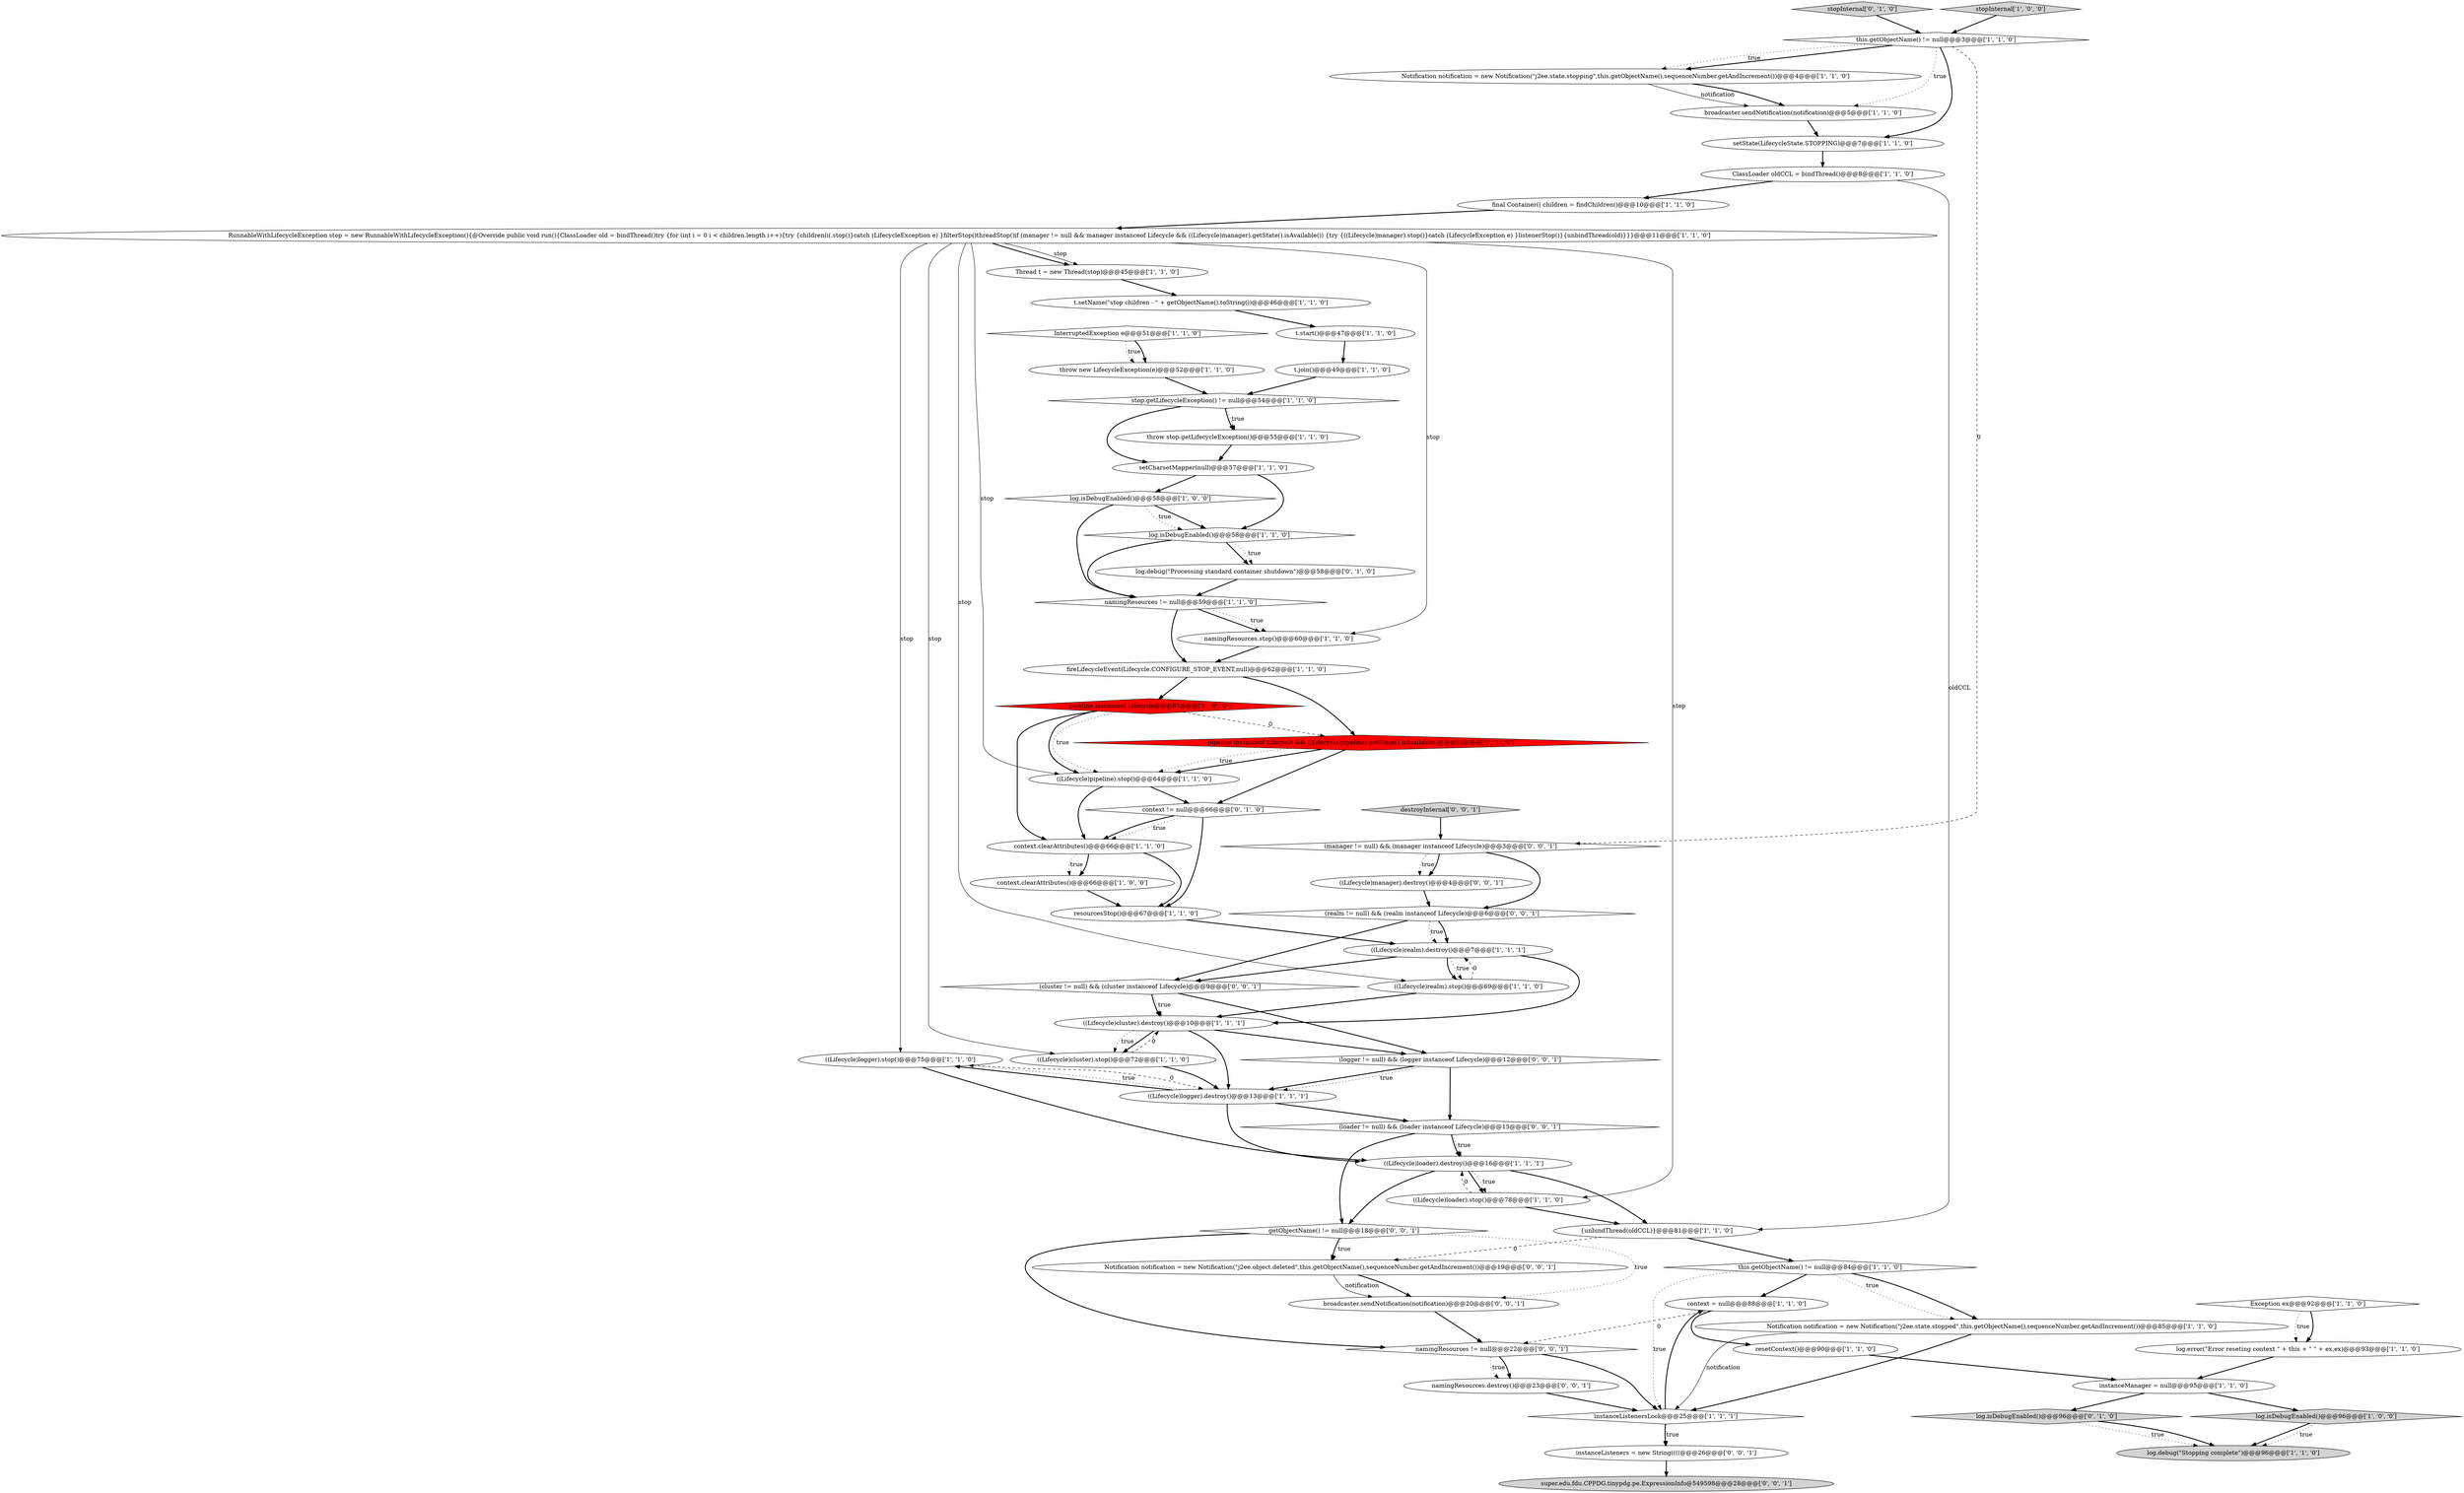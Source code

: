 digraph {
39 [style = filled, label = "log.error(\"Error reseting context \" + this + \" \" + ex,ex)@@@93@@@['1', '1', '0']", fillcolor = white, shape = ellipse image = "AAA0AAABBB1BBB"];
7 [style = filled, label = "((Lifecycle)logger).destroy()@@@13@@@['1', '1', '1']", fillcolor = white, shape = ellipse image = "AAA0AAABBB1BBB"];
23 [style = filled, label = "log.isDebugEnabled()@@@58@@@['1', '0', '0']", fillcolor = white, shape = diamond image = "AAA0AAABBB1BBB"];
30 [style = filled, label = "RunnableWithLifecycleException stop = new RunnableWithLifecycleException(){@Override public void run(){ClassLoader old = bindThread()try {for (int i = 0 i < children.length i++){try {children(i(.stop()}catch (LifecycleException e) }filterStop()threadStop()if (manager != null && manager instanceof Lifecycle && ((Lifecycle)manager).getState().isAvailable()) {try {((Lifecycle)manager).stop()}catch (LifecycleException e) }listenerStop()}{unbindThread(old)}}}@@@11@@@['1', '1', '0']", fillcolor = white, shape = ellipse image = "AAA0AAABBB1BBB"];
22 [style = filled, label = "((Lifecycle)realm).destroy()@@@7@@@['1', '1', '1']", fillcolor = white, shape = ellipse image = "AAA0AAABBB1BBB"];
51 [style = filled, label = "(cluster != null) && (cluster instanceof Lifecycle)@@@9@@@['0', '0', '1']", fillcolor = white, shape = diamond image = "AAA0AAABBB3BBB"];
12 [style = filled, label = "context.clearAttributes()@@@66@@@['1', '0', '0']", fillcolor = white, shape = ellipse image = "AAA0AAABBB1BBB"];
46 [style = filled, label = "log.isDebugEnabled()@@@96@@@['0', '1', '0']", fillcolor = lightgray, shape = diamond image = "AAA0AAABBB2BBB"];
13 [style = filled, label = "context.clearAttributes()@@@66@@@['1', '1', '0']", fillcolor = white, shape = ellipse image = "AAA0AAABBB1BBB"];
27 [style = filled, label = "ClassLoader oldCCL = bindThread()@@@8@@@['1', '1', '0']", fillcolor = white, shape = ellipse image = "AAA0AAABBB1BBB"];
0 [style = filled, label = "((Lifecycle)logger).stop()@@@75@@@['1', '1', '0']", fillcolor = white, shape = ellipse image = "AAA0AAABBB1BBB"];
61 [style = filled, label = "namingResources != null@@@22@@@['0', '0', '1']", fillcolor = white, shape = diamond image = "AAA0AAABBB3BBB"];
5 [style = filled, label = "t.start()@@@47@@@['1', '1', '0']", fillcolor = white, shape = ellipse image = "AAA0AAABBB1BBB"];
29 [style = filled, label = "this.getObjectName() != null@@@3@@@['1', '1', '0']", fillcolor = white, shape = diamond image = "AAA0AAABBB1BBB"];
28 [style = filled, label = "InterruptedException e@@@51@@@['1', '1', '0']", fillcolor = white, shape = diamond image = "AAA0AAABBB1BBB"];
43 [style = filled, label = "((Lifecycle)loader).stop()@@@78@@@['1', '1', '0']", fillcolor = white, shape = ellipse image = "AAA0AAABBB1BBB"];
59 [style = filled, label = "broadcaster.sendNotification(notification)@@@20@@@['0', '0', '1']", fillcolor = white, shape = ellipse image = "AAA0AAABBB3BBB"];
24 [style = filled, label = "Exception ex@@@92@@@['1', '1', '0']", fillcolor = white, shape = diamond image = "AAA0AAABBB1BBB"];
18 [style = filled, label = "stop.getLifecycleException() != null@@@54@@@['1', '1', '0']", fillcolor = white, shape = diamond image = "AAA0AAABBB1BBB"];
49 [style = filled, label = "pipeline instanceof Lifecycle && ((Lifecycle)pipeline).getState().isAvailable()@@@63@@@['0', '1', '0']", fillcolor = red, shape = diamond image = "AAA1AAABBB2BBB"];
15 [style = filled, label = "resourcesStop()@@@67@@@['1', '1', '0']", fillcolor = white, shape = ellipse image = "AAA0AAABBB1BBB"];
19 [style = filled, label = "setState(LifecycleState.STOPPING)@@@7@@@['1', '1', '0']", fillcolor = white, shape = ellipse image = "AAA0AAABBB1BBB"];
31 [style = filled, label = "t.join()@@@49@@@['1', '1', '0']", fillcolor = white, shape = ellipse image = "AAA0AAABBB1BBB"];
16 [style = filled, label = "instanceManager = null@@@95@@@['1', '1', '0']", fillcolor = white, shape = ellipse image = "AAA0AAABBB1BBB"];
38 [style = filled, label = "namingResources.stop()@@@60@@@['1', '1', '0']", fillcolor = white, shape = ellipse image = "AAA0AAABBB1BBB"];
48 [style = filled, label = "context != null@@@66@@@['0', '1', '0']", fillcolor = white, shape = diamond image = "AAA0AAABBB2BBB"];
21 [style = filled, label = "broadcaster.sendNotification(notification)@@@5@@@['1', '1', '0']", fillcolor = white, shape = ellipse image = "AAA0AAABBB1BBB"];
42 [style = filled, label = "log.isDebugEnabled()@@@96@@@['1', '0', '0']", fillcolor = lightgray, shape = diamond image = "AAA0AAABBB1BBB"];
52 [style = filled, label = "(loader != null) && (loader instanceof Lifecycle)@@@15@@@['0', '0', '1']", fillcolor = white, shape = diamond image = "AAA0AAABBB3BBB"];
57 [style = filled, label = "Notification notification = new Notification(\"j2ee.object.deleted\",this.getObjectName(),sequenceNumber.getAndIncrement())@@@19@@@['0', '0', '1']", fillcolor = white, shape = ellipse image = "AAA0AAABBB3BBB"];
26 [style = filled, label = "context = null@@@88@@@['1', '1', '0']", fillcolor = white, shape = ellipse image = "AAA0AAABBB1BBB"];
20 [style = filled, label = "namingResources != null@@@59@@@['1', '1', '0']", fillcolor = white, shape = diamond image = "AAA0AAABBB1BBB"];
44 [style = filled, label = "pipeline instanceof Lifecycle@@@63@@@['1', '0', '0']", fillcolor = red, shape = diamond image = "AAA1AAABBB1BBB"];
32 [style = filled, label = "this.getObjectName() != null@@@84@@@['1', '1', '0']", fillcolor = white, shape = diamond image = "AAA0AAABBB1BBB"];
58 [style = filled, label = "namingResources.destroy()@@@23@@@['0', '0', '1']", fillcolor = white, shape = ellipse image = "AAA0AAABBB3BBB"];
3 [style = filled, label = "((Lifecycle)loader).destroy()@@@16@@@['1', '1', '1']", fillcolor = white, shape = ellipse image = "AAA0AAABBB1BBB"];
11 [style = filled, label = "Notification notification = new Notification(\"j2ee.state.stopping\",this.getObjectName(),sequenceNumber.getAndIncrement())@@@4@@@['1', '1', '0']", fillcolor = white, shape = ellipse image = "AAA0AAABBB1BBB"];
2 [style = filled, label = "((Lifecycle)cluster).stop()@@@72@@@['1', '1', '0']", fillcolor = white, shape = ellipse image = "AAA0AAABBB1BBB"];
40 [style = filled, label = "Thread t = new Thread(stop)@@@45@@@['1', '1', '0']", fillcolor = white, shape = ellipse image = "AAA0AAABBB1BBB"];
4 [style = filled, label = "((Lifecycle)realm).stop()@@@69@@@['1', '1', '0']", fillcolor = white, shape = ellipse image = "AAA0AAABBB1BBB"];
36 [style = filled, label = "log.isDebugEnabled()@@@58@@@['1', '1', '0']", fillcolor = white, shape = diamond image = "AAA0AAABBB1BBB"];
53 [style = filled, label = "(realm != null) && (realm instanceof Lifecycle)@@@6@@@['0', '0', '1']", fillcolor = white, shape = diamond image = "AAA0AAABBB3BBB"];
63 [style = filled, label = "(manager != null) && (manager instanceof Lifecycle)@@@3@@@['0', '0', '1']", fillcolor = white, shape = diamond image = "AAA0AAABBB3BBB"];
47 [style = filled, label = "stopInternal['0', '1', '0']", fillcolor = lightgray, shape = diamond image = "AAA0AAABBB2BBB"];
33 [style = filled, label = "stopInternal['1', '0', '0']", fillcolor = lightgray, shape = diamond image = "AAA0AAABBB1BBB"];
25 [style = filled, label = "((Lifecycle)pipeline).stop()@@@64@@@['1', '1', '0']", fillcolor = white, shape = ellipse image = "AAA0AAABBB1BBB"];
60 [style = filled, label = "((Lifecycle)manager).destroy()@@@4@@@['0', '0', '1']", fillcolor = white, shape = ellipse image = "AAA0AAABBB3BBB"];
64 [style = filled, label = "instanceListeners = new String((((@@@26@@@['0', '0', '1']", fillcolor = white, shape = ellipse image = "AAA0AAABBB3BBB"];
34 [style = filled, label = "throw new LifecycleException(e)@@@52@@@['1', '1', '0']", fillcolor = white, shape = ellipse image = "AAA0AAABBB1BBB"];
9 [style = filled, label = "((Lifecycle)cluster).destroy()@@@10@@@['1', '1', '1']", fillcolor = white, shape = ellipse image = "AAA0AAABBB1BBB"];
50 [style = filled, label = "log.debug(\"Processing standard container shutdown\")@@@58@@@['0', '1', '0']", fillcolor = white, shape = ellipse image = "AAA0AAABBB2BBB"];
17 [style = filled, label = "resetContext()@@@90@@@['1', '1', '0']", fillcolor = white, shape = ellipse image = "AAA0AAABBB1BBB"];
8 [style = filled, label = "t.setName(\"stop children - \" + getObjectName().toString())@@@46@@@['1', '1', '0']", fillcolor = white, shape = ellipse image = "AAA0AAABBB1BBB"];
56 [style = filled, label = "(logger != null) && (logger instanceof Lifecycle)@@@12@@@['0', '0', '1']", fillcolor = white, shape = diamond image = "AAA0AAABBB3BBB"];
35 [style = filled, label = "throw stop.getLifecycleException()@@@55@@@['1', '1', '0']", fillcolor = white, shape = ellipse image = "AAA0AAABBB1BBB"];
62 [style = filled, label = "super.edu.fdu.CPPDG.tinypdg.pe.ExpressionInfo@549598@@@28@@@['0', '0', '1']", fillcolor = lightgray, shape = ellipse image = "AAA0AAABBB3BBB"];
41 [style = filled, label = "instanceListenersLock@@@25@@@['1', '1', '1']", fillcolor = white, shape = diamond image = "AAA0AAABBB1BBB"];
45 [style = filled, label = "log.debug(\"Stopping complete\")@@@96@@@['1', '1', '0']", fillcolor = lightgray, shape = ellipse image = "AAA0AAABBB1BBB"];
14 [style = filled, label = "setCharsetMapper(null)@@@57@@@['1', '1', '0']", fillcolor = white, shape = ellipse image = "AAA0AAABBB1BBB"];
37 [style = filled, label = "final Container(( children = findChildren()@@@10@@@['1', '1', '0']", fillcolor = white, shape = ellipse image = "AAA0AAABBB1BBB"];
55 [style = filled, label = "getObjectName() != null@@@18@@@['0', '0', '1']", fillcolor = white, shape = diamond image = "AAA0AAABBB3BBB"];
54 [style = filled, label = "destroyInternal['0', '0', '1']", fillcolor = lightgray, shape = diamond image = "AAA0AAABBB3BBB"];
10 [style = filled, label = "Notification notification = new Notification(\"j2ee.state.stopped\",this.getObjectName(),sequenceNumber.getAndIncrement())@@@85@@@['1', '1', '0']", fillcolor = white, shape = ellipse image = "AAA0AAABBB1BBB"];
1 [style = filled, label = "{unbindThread(oldCCL)}@@@81@@@['1', '1', '0']", fillcolor = white, shape = ellipse image = "AAA0AAABBB1BBB"];
6 [style = filled, label = "fireLifecycleEvent(Lifecycle.CONFIGURE_STOP_EVENT,null)@@@62@@@['1', '1', '0']", fillcolor = white, shape = ellipse image = "AAA0AAABBB1BBB"];
43->3 [style = dashed, label="0"];
18->35 [style = dotted, label="true"];
56->52 [style = bold, label=""];
42->45 [style = bold, label=""];
54->63 [style = bold, label=""];
34->18 [style = bold, label=""];
24->39 [style = bold, label=""];
49->48 [style = bold, label=""];
60->53 [style = bold, label=""];
52->55 [style = bold, label=""];
57->59 [style = bold, label=""];
25->48 [style = bold, label=""];
9->7 [style = bold, label=""];
10->41 [style = bold, label=""];
7->52 [style = bold, label=""];
36->20 [style = bold, label=""];
59->61 [style = bold, label=""];
22->4 [style = bold, label=""];
55->57 [style = bold, label=""];
9->56 [style = bold, label=""];
10->41 [style = solid, label="notification"];
26->61 [style = dashed, label="0"];
41->64 [style = bold, label=""];
43->1 [style = bold, label=""];
52->3 [style = dotted, label="true"];
1->57 [style = dashed, label="0"];
18->35 [style = bold, label=""];
30->40 [style = bold, label=""];
16->42 [style = bold, label=""];
23->36 [style = bold, label=""];
56->7 [style = bold, label=""];
17->16 [style = bold, label=""];
0->3 [style = bold, label=""];
55->59 [style = dotted, label="true"];
21->19 [style = bold, label=""];
26->17 [style = bold, label=""];
9->2 [style = bold, label=""];
48->13 [style = dotted, label="true"];
27->1 [style = solid, label="oldCCL"];
22->9 [style = bold, label=""];
6->49 [style = bold, label=""];
7->0 [style = bold, label=""];
4->22 [style = dashed, label="0"];
20->38 [style = bold, label=""];
32->26 [style = bold, label=""];
32->10 [style = bold, label=""];
30->4 [style = solid, label="stop"];
53->22 [style = dotted, label="true"];
38->6 [style = bold, label=""];
33->29 [style = bold, label=""];
49->25 [style = bold, label=""];
44->25 [style = dotted, label="true"];
13->12 [style = bold, label=""];
30->0 [style = solid, label="stop"];
46->45 [style = dotted, label="true"];
30->25 [style = solid, label="stop"];
1->32 [style = bold, label=""];
29->21 [style = dotted, label="true"];
41->64 [style = dotted, label="true"];
36->50 [style = bold, label=""];
13->15 [style = bold, label=""];
48->13 [style = bold, label=""];
63->53 [style = bold, label=""];
42->45 [style = dotted, label="true"];
22->4 [style = dotted, label="true"];
28->34 [style = dotted, label="true"];
29->11 [style = bold, label=""];
55->57 [style = dotted, label="true"];
20->38 [style = dotted, label="true"];
14->36 [style = bold, label=""];
4->9 [style = bold, label=""];
23->20 [style = bold, label=""];
61->41 [style = bold, label=""];
39->16 [style = bold, label=""];
30->40 [style = solid, label="stop"];
3->1 [style = bold, label=""];
37->30 [style = bold, label=""];
24->39 [style = dotted, label="true"];
11->21 [style = bold, label=""];
51->9 [style = bold, label=""];
51->9 [style = dotted, label="true"];
3->43 [style = dotted, label="true"];
7->0 [style = dotted, label="true"];
3->55 [style = bold, label=""];
35->14 [style = bold, label=""];
6->44 [style = bold, label=""];
15->22 [style = bold, label=""];
63->60 [style = dotted, label="true"];
55->61 [style = bold, label=""];
47->29 [style = bold, label=""];
61->58 [style = dotted, label="true"];
27->37 [style = bold, label=""];
22->51 [style = bold, label=""];
64->62 [style = bold, label=""];
63->60 [style = bold, label=""];
29->19 [style = bold, label=""];
14->23 [style = bold, label=""];
23->36 [style = dotted, label="true"];
44->25 [style = bold, label=""];
32->10 [style = dotted, label="true"];
0->7 [style = dashed, label="0"];
30->38 [style = solid, label="stop"];
36->50 [style = dotted, label="true"];
29->11 [style = dotted, label="true"];
16->46 [style = bold, label=""];
11->21 [style = solid, label="notification"];
57->59 [style = solid, label="notification"];
32->41 [style = dotted, label="true"];
56->7 [style = dotted, label="true"];
53->51 [style = bold, label=""];
28->34 [style = bold, label=""];
13->12 [style = dotted, label="true"];
25->13 [style = bold, label=""];
12->15 [style = bold, label=""];
50->20 [style = bold, label=""];
51->56 [style = bold, label=""];
31->18 [style = bold, label=""];
53->22 [style = bold, label=""];
20->6 [style = bold, label=""];
61->58 [style = bold, label=""];
49->25 [style = dotted, label="true"];
58->41 [style = bold, label=""];
7->3 [style = bold, label=""];
29->63 [style = dashed, label="0"];
8->5 [style = bold, label=""];
5->31 [style = bold, label=""];
2->9 [style = dashed, label="0"];
9->2 [style = dotted, label="true"];
19->27 [style = bold, label=""];
48->15 [style = bold, label=""];
46->45 [style = bold, label=""];
44->49 [style = dashed, label="0"];
44->13 [style = bold, label=""];
52->3 [style = bold, label=""];
3->43 [style = bold, label=""];
30->2 [style = solid, label="stop"];
41->26 [style = bold, label=""];
2->7 [style = bold, label=""];
18->14 [style = bold, label=""];
30->43 [style = solid, label="stop"];
40->8 [style = bold, label=""];
}
